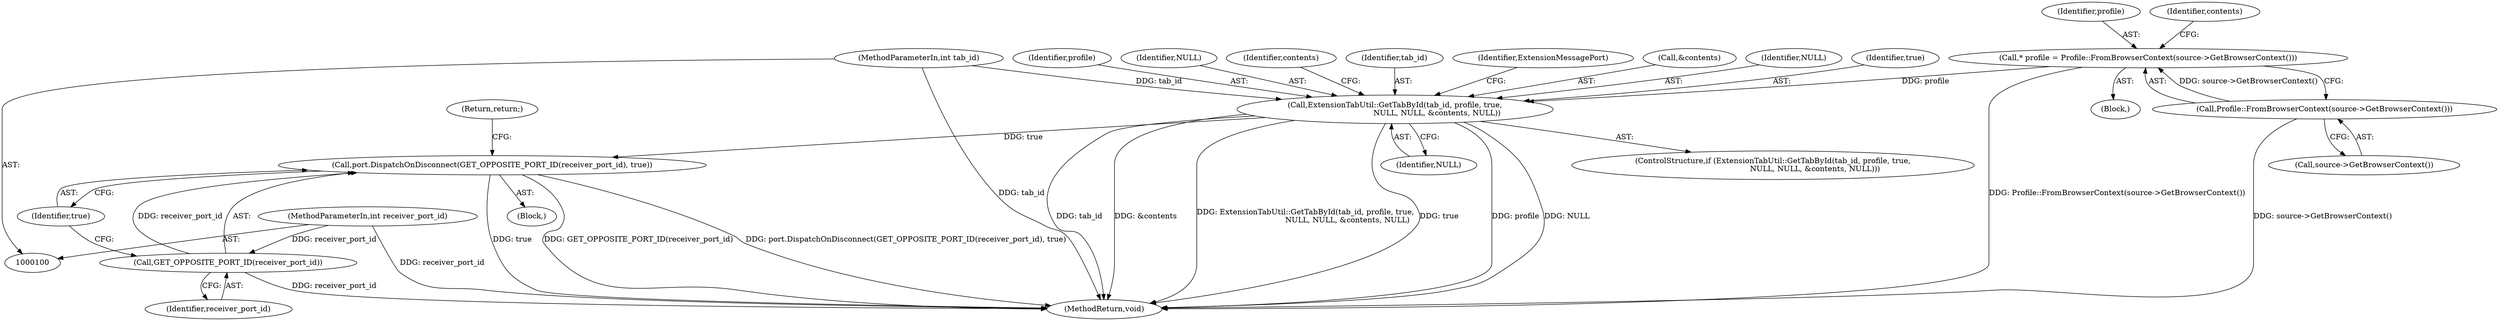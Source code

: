 digraph "0_Chrome_f7ae1f7a918f1973dca241a7a23169906eaf4fe3_1@API" {
"1000147" [label="(Call,port.DispatchOnDisconnect(GET_OPPOSITE_PORT_ID(receiver_port_id), true))"];
"1000148" [label="(Call,GET_OPPOSITE_PORT_ID(receiver_port_id))"];
"1000103" [label="(MethodParameterIn,int receiver_port_id)"];
"1000128" [label="(Call,ExtensionTabUtil::GetTabById(tab_id, profile, true,\n                                   NULL, NULL, &contents, NULL))"];
"1000104" [label="(MethodParameterIn,int tab_id)"];
"1000118" [label="(Call,* profile = Profile::FromBrowserContext(source->GetBrowserContext()))"];
"1000120" [label="(Call,Profile::FromBrowserContext(source->GetBrowserContext()))"];
"1000118" [label="(Call,* profile = Profile::FromBrowserContext(source->GetBrowserContext()))"];
"1000128" [label="(Call,ExtensionTabUtil::GetTabById(tab_id, profile, true,\n                                   NULL, NULL, &contents, NULL))"];
"1000134" [label="(Call,&contents)"];
"1000145" [label="(Block,)"];
"1000119" [label="(Identifier,profile)"];
"1000127" [label="(ControlStructure,if (ExtensionTabUtil::GetTabById(tab_id, profile, true,\n                                   NULL, NULL, &contents, NULL)))"];
"1000120" [label="(Call,Profile::FromBrowserContext(source->GetBrowserContext()))"];
"1000132" [label="(Identifier,NULL)"];
"1000131" [label="(Identifier,true)"];
"1000149" [label="(Identifier,receiver_port_id)"];
"1000130" [label="(Identifier,profile)"];
"1000136" [label="(Identifier,NULL)"];
"1000151" [label="(Return,return;)"];
"1000124" [label="(Identifier,contents)"];
"1000133" [label="(Identifier,NULL)"];
"1000150" [label="(Identifier,true)"];
"1000143" [label="(Identifier,contents)"];
"1000107" [label="(Block,)"];
"1000147" [label="(Call,port.DispatchOnDisconnect(GET_OPPOSITE_PORT_ID(receiver_port_id), true))"];
"1000104" [label="(MethodParameterIn,int tab_id)"];
"1000148" [label="(Call,GET_OPPOSITE_PORT_ID(receiver_port_id))"];
"1000173" [label="(MethodReturn,void)"];
"1000121" [label="(Call,source->GetBrowserContext())"];
"1000129" [label="(Identifier,tab_id)"];
"1000140" [label="(Identifier,ExtensionMessagePort)"];
"1000103" [label="(MethodParameterIn,int receiver_port_id)"];
"1000147" -> "1000145"  [label="AST: "];
"1000147" -> "1000150"  [label="CFG: "];
"1000148" -> "1000147"  [label="AST: "];
"1000150" -> "1000147"  [label="AST: "];
"1000151" -> "1000147"  [label="CFG: "];
"1000147" -> "1000173"  [label="DDG: true"];
"1000147" -> "1000173"  [label="DDG: GET_OPPOSITE_PORT_ID(receiver_port_id)"];
"1000147" -> "1000173"  [label="DDG: port.DispatchOnDisconnect(GET_OPPOSITE_PORT_ID(receiver_port_id), true)"];
"1000148" -> "1000147"  [label="DDG: receiver_port_id"];
"1000128" -> "1000147"  [label="DDG: true"];
"1000148" -> "1000149"  [label="CFG: "];
"1000149" -> "1000148"  [label="AST: "];
"1000150" -> "1000148"  [label="CFG: "];
"1000148" -> "1000173"  [label="DDG: receiver_port_id"];
"1000103" -> "1000148"  [label="DDG: receiver_port_id"];
"1000103" -> "1000100"  [label="AST: "];
"1000103" -> "1000173"  [label="DDG: receiver_port_id"];
"1000128" -> "1000127"  [label="AST: "];
"1000128" -> "1000136"  [label="CFG: "];
"1000129" -> "1000128"  [label="AST: "];
"1000130" -> "1000128"  [label="AST: "];
"1000131" -> "1000128"  [label="AST: "];
"1000132" -> "1000128"  [label="AST: "];
"1000133" -> "1000128"  [label="AST: "];
"1000134" -> "1000128"  [label="AST: "];
"1000136" -> "1000128"  [label="AST: "];
"1000140" -> "1000128"  [label="CFG: "];
"1000143" -> "1000128"  [label="CFG: "];
"1000128" -> "1000173"  [label="DDG: true"];
"1000128" -> "1000173"  [label="DDG: profile"];
"1000128" -> "1000173"  [label="DDG: NULL"];
"1000128" -> "1000173"  [label="DDG: tab_id"];
"1000128" -> "1000173"  [label="DDG: &contents"];
"1000128" -> "1000173"  [label="DDG: ExtensionTabUtil::GetTabById(tab_id, profile, true,\n                                   NULL, NULL, &contents, NULL)"];
"1000104" -> "1000128"  [label="DDG: tab_id"];
"1000118" -> "1000128"  [label="DDG: profile"];
"1000104" -> "1000100"  [label="AST: "];
"1000104" -> "1000173"  [label="DDG: tab_id"];
"1000118" -> "1000107"  [label="AST: "];
"1000118" -> "1000120"  [label="CFG: "];
"1000119" -> "1000118"  [label="AST: "];
"1000120" -> "1000118"  [label="AST: "];
"1000124" -> "1000118"  [label="CFG: "];
"1000118" -> "1000173"  [label="DDG: Profile::FromBrowserContext(source->GetBrowserContext())"];
"1000120" -> "1000118"  [label="DDG: source->GetBrowserContext()"];
"1000120" -> "1000121"  [label="CFG: "];
"1000121" -> "1000120"  [label="AST: "];
"1000120" -> "1000173"  [label="DDG: source->GetBrowserContext()"];
}
